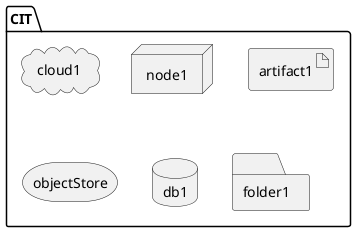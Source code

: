@startuml

package  "CIT" {
  cloud cloud1
  node node1
  artifact artifact1
  storage objectStore
  database db1
  folder folder1
}

@enduml
